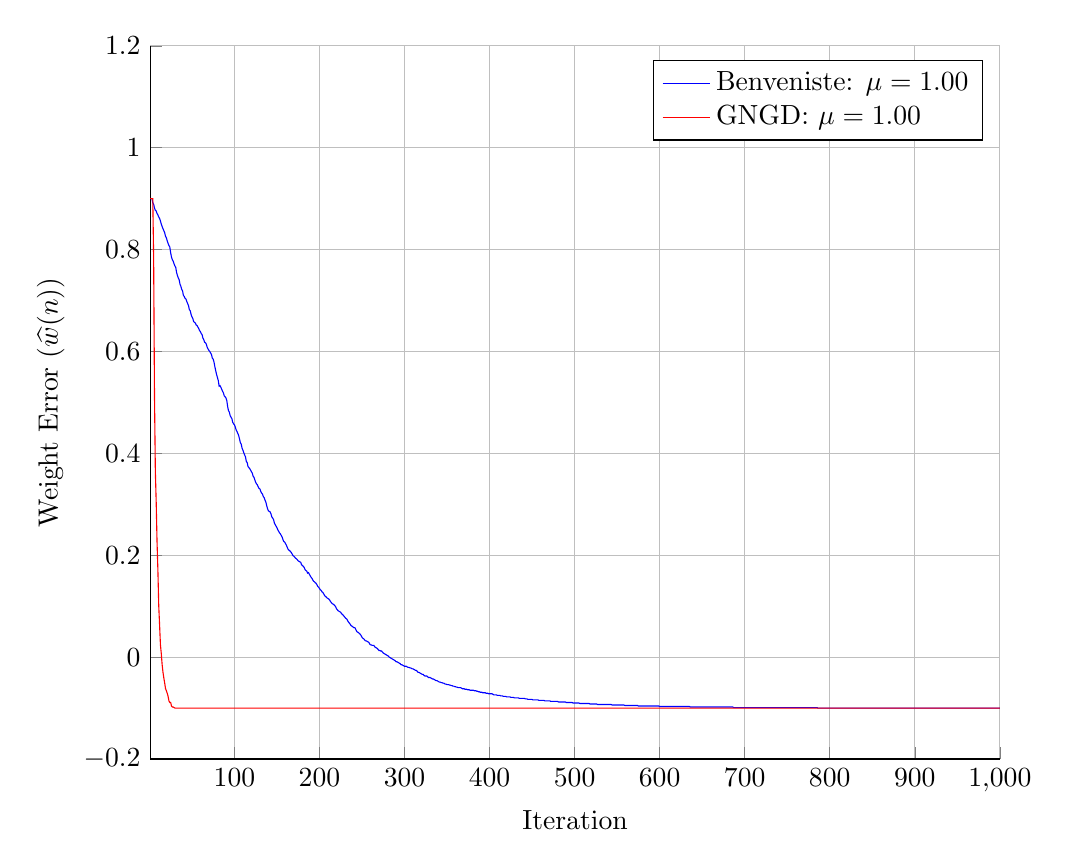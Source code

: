 % This file was created by matlab2tikz v0.4.7 (commit 1fe4f59b3318f420f97af7fe257e27c8a5568af7) running on MATLAB 8.3.
% Copyright (c) 2008--2014, Nico Schlömer <nico.schloemer@gmail.com>
% All rights reserved.
% Minimal pgfplots version: 1.3
% 
% The latest updates can be retrieved from
%   http://www.mathworks.com/matlabcentral/fileexchange/22022-matlab2tikz
% where you can also make suggestions and rate matlab2tikz.
% 
\begin{tikzpicture}

\begin{axis}[%
width=4.248in,
height=3.566in,
scale only axis,
xmin=1,
xmax=1000,
xlabel={Iteration},
xmajorgrids,
ymin=-0.2,
ymax=1.2,
ylabel={Weight Error ($\widehat{w}(n)$)},
ymajorgrids,
axis x line*=bottom,
axis y line*=left,
legend style={draw=black,fill=white,legend cell align=left}
]
\addplot [color=blue,solid]
  table[row sep=crcr]{1	0.9\\
2	0.9\\
3	0.9\\
4	0.892\\
5	0.889\\
6	0.882\\
7	0.877\\
8	0.876\\
9	0.871\\
10	0.868\\
11	0.864\\
12	0.861\\
13	0.856\\
14	0.85\\
15	0.845\\
16	0.841\\
17	0.837\\
18	0.833\\
19	0.826\\
20	0.823\\
21	0.817\\
22	0.812\\
23	0.808\\
24	0.805\\
25	0.794\\
26	0.785\\
27	0.78\\
28	0.777\\
29	0.772\\
30	0.768\\
31	0.765\\
32	0.755\\
33	0.749\\
34	0.744\\
35	0.741\\
36	0.732\\
37	0.728\\
38	0.722\\
39	0.719\\
40	0.71\\
41	0.708\\
42	0.704\\
43	0.703\\
44	0.698\\
45	0.694\\
46	0.69\\
47	0.682\\
48	0.68\\
49	0.673\\
50	0.668\\
51	0.665\\
52	0.659\\
53	0.657\\
54	0.656\\
55	0.652\\
56	0.651\\
57	0.648\\
58	0.645\\
59	0.641\\
60	0.639\\
61	0.635\\
62	0.633\\
63	0.626\\
64	0.623\\
65	0.618\\
66	0.617\\
67	0.614\\
68	0.608\\
69	0.605\\
70	0.602\\
71	0.6\\
72	0.597\\
73	0.594\\
74	0.587\\
75	0.585\\
76	0.579\\
77	0.57\\
78	0.562\\
79	0.555\\
80	0.549\\
81	0.543\\
82	0.532\\
83	0.533\\
84	0.53\\
85	0.526\\
86	0.522\\
87	0.519\\
88	0.513\\
89	0.511\\
90	0.509\\
91	0.504\\
92	0.492\\
93	0.484\\
94	0.481\\
95	0.474\\
96	0.471\\
97	0.468\\
98	0.461\\
99	0.458\\
100	0.456\\
101	0.452\\
102	0.446\\
103	0.443\\
104	0.439\\
105	0.435\\
106	0.428\\
107	0.421\\
108	0.418\\
109	0.41\\
110	0.406\\
111	0.401\\
112	0.397\\
113	0.393\\
114	0.384\\
115	0.382\\
116	0.374\\
117	0.372\\
118	0.37\\
119	0.367\\
120	0.364\\
121	0.361\\
122	0.355\\
123	0.353\\
124	0.348\\
125	0.343\\
126	0.34\\
127	0.338\\
128	0.334\\
129	0.331\\
130	0.33\\
131	0.325\\
132	0.322\\
133	0.32\\
134	0.315\\
135	0.313\\
136	0.308\\
137	0.304\\
138	0.297\\
139	0.291\\
140	0.287\\
141	0.286\\
142	0.285\\
143	0.281\\
144	0.275\\
145	0.273\\
146	0.27\\
147	0.263\\
148	0.26\\
149	0.257\\
150	0.254\\
151	0.25\\
152	0.247\\
153	0.244\\
154	0.242\\
155	0.239\\
156	0.236\\
157	0.231\\
158	0.227\\
159	0.226\\
160	0.223\\
161	0.22\\
162	0.216\\
163	0.212\\
164	0.21\\
165	0.209\\
166	0.207\\
167	0.205\\
168	0.202\\
169	0.199\\
170	0.198\\
171	0.196\\
172	0.194\\
173	0.193\\
174	0.191\\
175	0.189\\
176	0.188\\
177	0.187\\
178	0.186\\
179	0.181\\
180	0.18\\
181	0.178\\
182	0.176\\
183	0.172\\
184	0.17\\
185	0.169\\
186	0.165\\
187	0.166\\
188	0.163\\
189	0.16\\
190	0.157\\
191	0.155\\
192	0.152\\
193	0.149\\
194	0.148\\
195	0.146\\
196	0.145\\
197	0.142\\
198	0.139\\
199	0.137\\
200	0.135\\
201	0.132\\
202	0.131\\
203	0.128\\
204	0.127\\
205	0.124\\
206	0.121\\
207	0.119\\
208	0.118\\
209	0.116\\
210	0.115\\
211	0.114\\
212	0.112\\
213	0.109\\
214	0.107\\
215	0.105\\
216	0.104\\
217	0.103\\
218	0.101\\
219	0.099\\
220	0.095\\
221	0.093\\
222	0.091\\
223	0.09\\
224	0.089\\
225	0.088\\
226	0.085\\
227	0.084\\
228	0.082\\
229	0.08\\
230	0.078\\
231	0.076\\
232	0.075\\
233	0.072\\
234	0.069\\
235	0.067\\
236	0.065\\
237	0.062\\
238	0.061\\
239	0.06\\
240	0.058\\
241	0.058\\
242	0.057\\
243	0.053\\
244	0.05\\
245	0.049\\
246	0.048\\
247	0.046\\
248	0.045\\
249	0.042\\
250	0.039\\
251	0.037\\
252	0.036\\
253	0.034\\
254	0.032\\
255	0.032\\
256	0.031\\
257	0.03\\
258	0.029\\
259	0.026\\
260	0.024\\
261	0.024\\
262	0.023\\
263	0.023\\
264	0.023\\
265	0.02\\
266	0.019\\
267	0.018\\
268	0.017\\
269	0.015\\
270	0.013\\
271	0.013\\
272	0.012\\
273	0.012\\
274	0.01\\
275	0.008\\
276	0.007\\
277	0.006\\
278	0.005\\
279	0.004\\
280	0.003\\
281	0.002\\
282	0.0\\
283	-0.001\\
284	-0.002\\
285	-0.003\\
286	-0.004\\
287	-0.005\\
288	-0.006\\
289	-0.007\\
290	-0.009\\
291	-0.009\\
292	-0.01\\
293	-0.011\\
294	-0.012\\
295	-0.013\\
296	-0.015\\
297	-0.015\\
298	-0.016\\
299	-0.017\\
300	-0.018\\
301	-0.018\\
302	-0.018\\
303	-0.019\\
304	-0.02\\
305	-0.02\\
306	-0.021\\
307	-0.021\\
308	-0.022\\
309	-0.023\\
310	-0.023\\
311	-0.024\\
312	-0.025\\
313	-0.026\\
314	-0.026\\
315	-0.028\\
316	-0.03\\
317	-0.03\\
318	-0.031\\
319	-0.032\\
320	-0.033\\
321	-0.034\\
322	-0.034\\
323	-0.036\\
324	-0.037\\
325	-0.037\\
326	-0.037\\
327	-0.038\\
328	-0.04\\
329	-0.04\\
330	-0.04\\
331	-0.041\\
332	-0.042\\
333	-0.043\\
334	-0.043\\
335	-0.044\\
336	-0.045\\
337	-0.046\\
338	-0.046\\
339	-0.047\\
340	-0.048\\
341	-0.049\\
342	-0.049\\
343	-0.05\\
344	-0.05\\
345	-0.051\\
346	-0.051\\
347	-0.052\\
348	-0.053\\
349	-0.053\\
350	-0.054\\
351	-0.054\\
352	-0.054\\
353	-0.055\\
354	-0.055\\
355	-0.056\\
356	-0.056\\
357	-0.057\\
358	-0.057\\
359	-0.058\\
360	-0.058\\
361	-0.059\\
362	-0.059\\
363	-0.06\\
364	-0.06\\
365	-0.06\\
366	-0.06\\
367	-0.061\\
368	-0.062\\
369	-0.062\\
370	-0.062\\
371	-0.063\\
372	-0.063\\
373	-0.063\\
374	-0.064\\
375	-0.064\\
376	-0.064\\
377	-0.065\\
378	-0.065\\
379	-0.065\\
380	-0.065\\
381	-0.065\\
382	-0.066\\
383	-0.066\\
384	-0.066\\
385	-0.067\\
386	-0.067\\
387	-0.068\\
388	-0.068\\
389	-0.069\\
390	-0.069\\
391	-0.069\\
392	-0.07\\
393	-0.07\\
394	-0.07\\
395	-0.07\\
396	-0.071\\
397	-0.071\\
398	-0.071\\
399	-0.072\\
400	-0.072\\
401	-0.072\\
402	-0.072\\
403	-0.072\\
404	-0.073\\
405	-0.074\\
406	-0.074\\
407	-0.074\\
408	-0.074\\
409	-0.075\\
410	-0.075\\
411	-0.075\\
412	-0.075\\
413	-0.076\\
414	-0.076\\
415	-0.076\\
416	-0.077\\
417	-0.077\\
418	-0.077\\
419	-0.077\\
420	-0.078\\
421	-0.078\\
422	-0.078\\
423	-0.078\\
424	-0.078\\
425	-0.079\\
426	-0.079\\
427	-0.079\\
428	-0.079\\
429	-0.08\\
430	-0.08\\
431	-0.08\\
432	-0.08\\
433	-0.08\\
434	-0.08\\
435	-0.081\\
436	-0.081\\
437	-0.081\\
438	-0.081\\
439	-0.081\\
440	-0.081\\
441	-0.081\\
442	-0.082\\
443	-0.082\\
444	-0.082\\
445	-0.083\\
446	-0.083\\
447	-0.083\\
448	-0.083\\
449	-0.083\\
450	-0.083\\
451	-0.084\\
452	-0.084\\
453	-0.084\\
454	-0.084\\
455	-0.084\\
456	-0.084\\
457	-0.084\\
458	-0.085\\
459	-0.085\\
460	-0.085\\
461	-0.085\\
462	-0.085\\
463	-0.085\\
464	-0.085\\
465	-0.086\\
466	-0.086\\
467	-0.086\\
468	-0.086\\
469	-0.086\\
470	-0.086\\
471	-0.086\\
472	-0.087\\
473	-0.087\\
474	-0.087\\
475	-0.087\\
476	-0.087\\
477	-0.087\\
478	-0.087\\
479	-0.087\\
480	-0.087\\
481	-0.088\\
482	-0.088\\
483	-0.088\\
484	-0.088\\
485	-0.088\\
486	-0.088\\
487	-0.088\\
488	-0.088\\
489	-0.088\\
490	-0.089\\
491	-0.089\\
492	-0.089\\
493	-0.089\\
494	-0.089\\
495	-0.089\\
496	-0.089\\
497	-0.089\\
498	-0.09\\
499	-0.09\\
500	-0.09\\
501	-0.09\\
502	-0.09\\
503	-0.09\\
504	-0.09\\
505	-0.09\\
506	-0.091\\
507	-0.091\\
508	-0.091\\
509	-0.091\\
510	-0.091\\
511	-0.091\\
512	-0.091\\
513	-0.091\\
514	-0.091\\
515	-0.091\\
516	-0.091\\
517	-0.091\\
518	-0.092\\
519	-0.092\\
520	-0.092\\
521	-0.092\\
522	-0.092\\
523	-0.092\\
524	-0.092\\
525	-0.092\\
526	-0.092\\
527	-0.093\\
528	-0.093\\
529	-0.093\\
530	-0.093\\
531	-0.093\\
532	-0.093\\
533	-0.093\\
534	-0.093\\
535	-0.093\\
536	-0.093\\
537	-0.093\\
538	-0.093\\
539	-0.093\\
540	-0.093\\
541	-0.093\\
542	-0.093\\
543	-0.093\\
544	-0.094\\
545	-0.094\\
546	-0.094\\
547	-0.094\\
548	-0.094\\
549	-0.094\\
550	-0.094\\
551	-0.094\\
552	-0.094\\
553	-0.094\\
554	-0.094\\
555	-0.094\\
556	-0.094\\
557	-0.094\\
558	-0.094\\
559	-0.095\\
560	-0.095\\
561	-0.095\\
562	-0.095\\
563	-0.095\\
564	-0.095\\
565	-0.095\\
566	-0.095\\
567	-0.095\\
568	-0.095\\
569	-0.095\\
570	-0.095\\
571	-0.095\\
572	-0.095\\
573	-0.095\\
574	-0.095\\
575	-0.096\\
576	-0.096\\
577	-0.096\\
578	-0.096\\
579	-0.096\\
580	-0.096\\
581	-0.096\\
582	-0.096\\
583	-0.096\\
584	-0.096\\
585	-0.096\\
586	-0.096\\
587	-0.096\\
588	-0.096\\
589	-0.096\\
590	-0.096\\
591	-0.096\\
592	-0.096\\
593	-0.096\\
594	-0.096\\
595	-0.096\\
596	-0.096\\
597	-0.096\\
598	-0.096\\
599	-0.096\\
600	-0.097\\
601	-0.097\\
602	-0.097\\
603	-0.097\\
604	-0.097\\
605	-0.097\\
606	-0.097\\
607	-0.097\\
608	-0.097\\
609	-0.097\\
610	-0.097\\
611	-0.097\\
612	-0.097\\
613	-0.097\\
614	-0.097\\
615	-0.097\\
616	-0.097\\
617	-0.097\\
618	-0.097\\
619	-0.097\\
620	-0.097\\
621	-0.097\\
622	-0.097\\
623	-0.097\\
624	-0.097\\
625	-0.097\\
626	-0.097\\
627	-0.097\\
628	-0.097\\
629	-0.097\\
630	-0.097\\
631	-0.097\\
632	-0.097\\
633	-0.097\\
634	-0.097\\
635	-0.097\\
636	-0.098\\
637	-0.098\\
638	-0.098\\
639	-0.098\\
640	-0.098\\
641	-0.098\\
642	-0.098\\
643	-0.098\\
644	-0.098\\
645	-0.098\\
646	-0.098\\
647	-0.098\\
648	-0.098\\
649	-0.098\\
650	-0.098\\
651	-0.098\\
652	-0.098\\
653	-0.098\\
654	-0.098\\
655	-0.098\\
656	-0.098\\
657	-0.098\\
658	-0.098\\
659	-0.098\\
660	-0.098\\
661	-0.098\\
662	-0.098\\
663	-0.098\\
664	-0.098\\
665	-0.098\\
666	-0.098\\
667	-0.098\\
668	-0.098\\
669	-0.098\\
670	-0.098\\
671	-0.098\\
672	-0.098\\
673	-0.098\\
674	-0.098\\
675	-0.098\\
676	-0.098\\
677	-0.098\\
678	-0.098\\
679	-0.098\\
680	-0.098\\
681	-0.098\\
682	-0.098\\
683	-0.098\\
684	-0.098\\
685	-0.098\\
686	-0.098\\
687	-0.099\\
688	-0.099\\
689	-0.099\\
690	-0.099\\
691	-0.099\\
692	-0.099\\
693	-0.099\\
694	-0.099\\
695	-0.099\\
696	-0.099\\
697	-0.099\\
698	-0.099\\
699	-0.099\\
700	-0.099\\
701	-0.099\\
702	-0.099\\
703	-0.099\\
704	-0.099\\
705	-0.099\\
706	-0.099\\
707	-0.099\\
708	-0.099\\
709	-0.099\\
710	-0.099\\
711	-0.099\\
712	-0.099\\
713	-0.099\\
714	-0.099\\
715	-0.099\\
716	-0.099\\
717	-0.099\\
718	-0.099\\
719	-0.099\\
720	-0.099\\
721	-0.099\\
722	-0.099\\
723	-0.099\\
724	-0.099\\
725	-0.099\\
726	-0.099\\
727	-0.099\\
728	-0.099\\
729	-0.099\\
730	-0.099\\
731	-0.099\\
732	-0.099\\
733	-0.099\\
734	-0.099\\
735	-0.099\\
736	-0.099\\
737	-0.099\\
738	-0.099\\
739	-0.099\\
740	-0.099\\
741	-0.099\\
742	-0.099\\
743	-0.099\\
744	-0.099\\
745	-0.099\\
746	-0.099\\
747	-0.099\\
748	-0.099\\
749	-0.099\\
750	-0.099\\
751	-0.099\\
752	-0.099\\
753	-0.099\\
754	-0.099\\
755	-0.099\\
756	-0.099\\
757	-0.099\\
758	-0.099\\
759	-0.099\\
760	-0.099\\
761	-0.099\\
762	-0.099\\
763	-0.099\\
764	-0.099\\
765	-0.099\\
766	-0.099\\
767	-0.099\\
768	-0.099\\
769	-0.099\\
770	-0.099\\
771	-0.099\\
772	-0.099\\
773	-0.099\\
774	-0.099\\
775	-0.099\\
776	-0.099\\
777	-0.099\\
778	-0.099\\
779	-0.099\\
780	-0.099\\
781	-0.099\\
782	-0.099\\
783	-0.099\\
784	-0.099\\
785	-0.099\\
786	-0.1\\
787	-0.1\\
788	-0.1\\
789	-0.1\\
790	-0.1\\
791	-0.1\\
792	-0.1\\
793	-0.1\\
794	-0.1\\
795	-0.1\\
796	-0.1\\
797	-0.1\\
798	-0.1\\
799	-0.1\\
800	-0.1\\
801	-0.1\\
802	-0.1\\
803	-0.1\\
804	-0.1\\
805	-0.1\\
806	-0.1\\
807	-0.1\\
808	-0.1\\
809	-0.1\\
810	-0.1\\
811	-0.1\\
812	-0.1\\
813	-0.1\\
814	-0.1\\
815	-0.1\\
816	-0.1\\
817	-0.1\\
818	-0.1\\
819	-0.1\\
820	-0.1\\
821	-0.1\\
822	-0.1\\
823	-0.1\\
824	-0.1\\
825	-0.1\\
826	-0.1\\
827	-0.1\\
828	-0.1\\
829	-0.1\\
830	-0.1\\
831	-0.1\\
832	-0.1\\
833	-0.1\\
834	-0.1\\
835	-0.1\\
836	-0.1\\
837	-0.1\\
838	-0.1\\
839	-0.1\\
840	-0.1\\
841	-0.1\\
842	-0.1\\
843	-0.1\\
844	-0.1\\
845	-0.1\\
846	-0.1\\
847	-0.1\\
848	-0.1\\
849	-0.1\\
850	-0.1\\
851	-0.1\\
852	-0.1\\
853	-0.1\\
854	-0.1\\
855	-0.1\\
856	-0.1\\
857	-0.1\\
858	-0.1\\
859	-0.1\\
860	-0.1\\
861	-0.1\\
862	-0.1\\
863	-0.1\\
864	-0.1\\
865	-0.1\\
866	-0.1\\
867	-0.1\\
868	-0.1\\
869	-0.1\\
870	-0.1\\
871	-0.1\\
872	-0.1\\
873	-0.1\\
874	-0.1\\
875	-0.1\\
876	-0.1\\
877	-0.1\\
878	-0.1\\
879	-0.1\\
880	-0.1\\
881	-0.1\\
882	-0.1\\
883	-0.1\\
884	-0.1\\
885	-0.1\\
886	-0.1\\
887	-0.1\\
888	-0.1\\
889	-0.1\\
890	-0.1\\
891	-0.1\\
892	-0.1\\
893	-0.1\\
894	-0.1\\
895	-0.1\\
896	-0.1\\
897	-0.1\\
898	-0.1\\
899	-0.1\\
900	-0.1\\
901	-0.1\\
902	-0.1\\
903	-0.1\\
904	-0.1\\
905	-0.1\\
906	-0.1\\
907	-0.1\\
908	-0.1\\
909	-0.1\\
910	-0.1\\
911	-0.1\\
912	-0.1\\
913	-0.1\\
914	-0.1\\
915	-0.1\\
916	-0.1\\
917	-0.1\\
918	-0.1\\
919	-0.1\\
920	-0.1\\
921	-0.1\\
922	-0.1\\
923	-0.1\\
924	-0.1\\
925	-0.1\\
926	-0.1\\
927	-0.1\\
928	-0.1\\
929	-0.1\\
930	-0.1\\
931	-0.1\\
932	-0.1\\
933	-0.1\\
934	-0.1\\
935	-0.1\\
936	-0.1\\
937	-0.1\\
938	-0.1\\
939	-0.1\\
940	-0.1\\
941	-0.1\\
942	-0.1\\
943	-0.1\\
944	-0.1\\
945	-0.1\\
946	-0.1\\
947	-0.1\\
948	-0.1\\
949	-0.1\\
950	-0.1\\
951	-0.1\\
952	-0.1\\
953	-0.1\\
954	-0.1\\
955	-0.1\\
956	-0.1\\
957	-0.1\\
958	-0.1\\
959	-0.1\\
960	-0.1\\
961	-0.1\\
962	-0.1\\
963	-0.1\\
964	-0.1\\
965	-0.1\\
966	-0.1\\
967	-0.1\\
968	-0.1\\
969	-0.1\\
970	-0.1\\
971	-0.1\\
972	-0.1\\
973	-0.1\\
974	-0.1\\
975	-0.1\\
976	-0.1\\
977	-0.1\\
978	-0.1\\
979	-0.1\\
980	-0.1\\
981	-0.1\\
982	-0.1\\
983	-0.1\\
984	-0.1\\
985	-0.1\\
986	-0.1\\
987	-0.1\\
988	-0.1\\
989	-0.1\\
990	-0.1\\
991	-0.1\\
992	-0.1\\
993	-0.1\\
994	-0.1\\
995	-0.1\\
996	-0.1\\
997	-0.1\\
998	-0.1\\
999	-0.1\\
1000	-0.1\\
1001	-0.1\\
};
\addlegendentry{Benveniste: $\mu=1.00$};

\addplot [color=red,solid]
  table[row sep=crcr]{1	0.9\\
2	0.9\\
3	0.9\\
4	0.9\\
5	0.784\\
6	0.515\\
7	0.366\\
8	0.305\\
9	0.226\\
10	0.171\\
11	0.101\\
12	0.063\\
13	0.024\\
14	0.007\\
15	-0.015\\
16	-0.03\\
17	-0.041\\
18	-0.051\\
19	-0.062\\
20	-0.066\\
21	-0.071\\
22	-0.077\\
23	-0.086\\
24	-0.089\\
25	-0.089\\
26	-0.096\\
27	-0.098\\
28	-0.098\\
29	-0.099\\
30	-0.1\\
31	-0.1\\
32	-0.1\\
33	-0.1\\
34	-0.1\\
35	-0.1\\
36	-0.1\\
37	-0.1\\
38	-0.1\\
39	-0.1\\
40	-0.1\\
41	-0.1\\
42	-0.1\\
43	-0.1\\
44	-0.1\\
45	-0.1\\
46	-0.1\\
47	-0.1\\
48	-0.1\\
49	-0.1\\
50	-0.1\\
51	-0.1\\
52	-0.1\\
53	-0.1\\
54	-0.1\\
55	-0.1\\
56	-0.1\\
57	-0.1\\
58	-0.1\\
59	-0.1\\
60	-0.1\\
61	-0.1\\
62	-0.1\\
63	-0.1\\
64	-0.1\\
65	-0.1\\
66	-0.1\\
67	-0.1\\
68	-0.1\\
69	-0.1\\
70	-0.1\\
71	-0.1\\
72	-0.1\\
73	-0.1\\
74	-0.1\\
75	-0.1\\
76	-0.1\\
77	-0.1\\
78	-0.1\\
79	-0.1\\
80	-0.1\\
81	-0.1\\
82	-0.1\\
83	-0.1\\
84	-0.1\\
85	-0.1\\
86	-0.1\\
87	-0.1\\
88	-0.1\\
89	-0.1\\
90	-0.1\\
91	-0.1\\
92	-0.1\\
93	-0.1\\
94	-0.1\\
95	-0.1\\
96	-0.1\\
97	-0.1\\
98	-0.1\\
99	-0.1\\
100	-0.1\\
101	-0.1\\
102	-0.1\\
103	-0.1\\
104	-0.1\\
105	-0.1\\
106	-0.1\\
107	-0.1\\
108	-0.1\\
109	-0.1\\
110	-0.1\\
111	-0.1\\
112	-0.1\\
113	-0.1\\
114	-0.1\\
115	-0.1\\
116	-0.1\\
117	-0.1\\
118	-0.1\\
119	-0.1\\
120	-0.1\\
121	-0.1\\
122	-0.1\\
123	-0.1\\
124	-0.1\\
125	-0.1\\
126	-0.1\\
127	-0.1\\
128	-0.1\\
129	-0.1\\
130	-0.1\\
131	-0.1\\
132	-0.1\\
133	-0.1\\
134	-0.1\\
135	-0.1\\
136	-0.1\\
137	-0.1\\
138	-0.1\\
139	-0.1\\
140	-0.1\\
141	-0.1\\
142	-0.1\\
143	-0.1\\
144	-0.1\\
145	-0.1\\
146	-0.1\\
147	-0.1\\
148	-0.1\\
149	-0.1\\
150	-0.1\\
151	-0.1\\
152	-0.1\\
153	-0.1\\
154	-0.1\\
155	-0.1\\
156	-0.1\\
157	-0.1\\
158	-0.1\\
159	-0.1\\
160	-0.1\\
161	-0.1\\
162	-0.1\\
163	-0.1\\
164	-0.1\\
165	-0.1\\
166	-0.1\\
167	-0.1\\
168	-0.1\\
169	-0.1\\
170	-0.1\\
171	-0.1\\
172	-0.1\\
173	-0.1\\
174	-0.1\\
175	-0.1\\
176	-0.1\\
177	-0.1\\
178	-0.1\\
179	-0.1\\
180	-0.1\\
181	-0.1\\
182	-0.1\\
183	-0.1\\
184	-0.1\\
185	-0.1\\
186	-0.1\\
187	-0.1\\
188	-0.1\\
189	-0.1\\
190	-0.1\\
191	-0.1\\
192	-0.1\\
193	-0.1\\
194	-0.1\\
195	-0.1\\
196	-0.1\\
197	-0.1\\
198	-0.1\\
199	-0.1\\
200	-0.1\\
201	-0.1\\
202	-0.1\\
203	-0.1\\
204	-0.1\\
205	-0.1\\
206	-0.1\\
207	-0.1\\
208	-0.1\\
209	-0.1\\
210	-0.1\\
211	-0.1\\
212	-0.1\\
213	-0.1\\
214	-0.1\\
215	-0.1\\
216	-0.1\\
217	-0.1\\
218	-0.1\\
219	-0.1\\
220	-0.1\\
221	-0.1\\
222	-0.1\\
223	-0.1\\
224	-0.1\\
225	-0.1\\
226	-0.1\\
227	-0.1\\
228	-0.1\\
229	-0.1\\
230	-0.1\\
231	-0.1\\
232	-0.1\\
233	-0.1\\
234	-0.1\\
235	-0.1\\
236	-0.1\\
237	-0.1\\
238	-0.1\\
239	-0.1\\
240	-0.1\\
241	-0.1\\
242	-0.1\\
243	-0.1\\
244	-0.1\\
245	-0.1\\
246	-0.1\\
247	-0.1\\
248	-0.1\\
249	-0.1\\
250	-0.1\\
251	-0.1\\
252	-0.1\\
253	-0.1\\
254	-0.1\\
255	-0.1\\
256	-0.1\\
257	-0.1\\
258	-0.1\\
259	-0.1\\
260	-0.1\\
261	-0.1\\
262	-0.1\\
263	-0.1\\
264	-0.1\\
265	-0.1\\
266	-0.1\\
267	-0.1\\
268	-0.1\\
269	-0.1\\
270	-0.1\\
271	-0.1\\
272	-0.1\\
273	-0.1\\
274	-0.1\\
275	-0.1\\
276	-0.1\\
277	-0.1\\
278	-0.1\\
279	-0.1\\
280	-0.1\\
281	-0.1\\
282	-0.1\\
283	-0.1\\
284	-0.1\\
285	-0.1\\
286	-0.1\\
287	-0.1\\
288	-0.1\\
289	-0.1\\
290	-0.1\\
291	-0.1\\
292	-0.1\\
293	-0.1\\
294	-0.1\\
295	-0.1\\
296	-0.1\\
297	-0.1\\
298	-0.1\\
299	-0.1\\
300	-0.1\\
301	-0.1\\
302	-0.1\\
303	-0.1\\
304	-0.1\\
305	-0.1\\
306	-0.1\\
307	-0.1\\
308	-0.1\\
309	-0.1\\
310	-0.1\\
311	-0.1\\
312	-0.1\\
313	-0.1\\
314	-0.1\\
315	-0.1\\
316	-0.1\\
317	-0.1\\
318	-0.1\\
319	-0.1\\
320	-0.1\\
321	-0.1\\
322	-0.1\\
323	-0.1\\
324	-0.1\\
325	-0.1\\
326	-0.1\\
327	-0.1\\
328	-0.1\\
329	-0.1\\
330	-0.1\\
331	-0.1\\
332	-0.1\\
333	-0.1\\
334	-0.1\\
335	-0.1\\
336	-0.1\\
337	-0.1\\
338	-0.1\\
339	-0.1\\
340	-0.1\\
341	-0.1\\
342	-0.1\\
343	-0.1\\
344	-0.1\\
345	-0.1\\
346	-0.1\\
347	-0.1\\
348	-0.1\\
349	-0.1\\
350	-0.1\\
351	-0.1\\
352	-0.1\\
353	-0.1\\
354	-0.1\\
355	-0.1\\
356	-0.1\\
357	-0.1\\
358	-0.1\\
359	-0.1\\
360	-0.1\\
361	-0.1\\
362	-0.1\\
363	-0.1\\
364	-0.1\\
365	-0.1\\
366	-0.1\\
367	-0.1\\
368	-0.1\\
369	-0.1\\
370	-0.1\\
371	-0.1\\
372	-0.1\\
373	-0.1\\
374	-0.1\\
375	-0.1\\
376	-0.1\\
377	-0.1\\
378	-0.1\\
379	-0.1\\
380	-0.1\\
381	-0.1\\
382	-0.1\\
383	-0.1\\
384	-0.1\\
385	-0.1\\
386	-0.1\\
387	-0.1\\
388	-0.1\\
389	-0.1\\
390	-0.1\\
391	-0.1\\
392	-0.1\\
393	-0.1\\
394	-0.1\\
395	-0.1\\
396	-0.1\\
397	-0.1\\
398	-0.1\\
399	-0.1\\
400	-0.1\\
401	-0.1\\
402	-0.1\\
403	-0.1\\
404	-0.1\\
405	-0.1\\
406	-0.1\\
407	-0.1\\
408	-0.1\\
409	-0.1\\
410	-0.1\\
411	-0.1\\
412	-0.1\\
413	-0.1\\
414	-0.1\\
415	-0.1\\
416	-0.1\\
417	-0.1\\
418	-0.1\\
419	-0.1\\
420	-0.1\\
421	-0.1\\
422	-0.1\\
423	-0.1\\
424	-0.1\\
425	-0.1\\
426	-0.1\\
427	-0.1\\
428	-0.1\\
429	-0.1\\
430	-0.1\\
431	-0.1\\
432	-0.1\\
433	-0.1\\
434	-0.1\\
435	-0.1\\
436	-0.1\\
437	-0.1\\
438	-0.1\\
439	-0.1\\
440	-0.1\\
441	-0.1\\
442	-0.1\\
443	-0.1\\
444	-0.1\\
445	-0.1\\
446	-0.1\\
447	-0.1\\
448	-0.1\\
449	-0.1\\
450	-0.1\\
451	-0.1\\
452	-0.1\\
453	-0.1\\
454	-0.1\\
455	-0.1\\
456	-0.1\\
457	-0.1\\
458	-0.1\\
459	-0.1\\
460	-0.1\\
461	-0.1\\
462	-0.1\\
463	-0.1\\
464	-0.1\\
465	-0.1\\
466	-0.1\\
467	-0.1\\
468	-0.1\\
469	-0.1\\
470	-0.1\\
471	-0.1\\
472	-0.1\\
473	-0.1\\
474	-0.1\\
475	-0.1\\
476	-0.1\\
477	-0.1\\
478	-0.1\\
479	-0.1\\
480	-0.1\\
481	-0.1\\
482	-0.1\\
483	-0.1\\
484	-0.1\\
485	-0.1\\
486	-0.1\\
487	-0.1\\
488	-0.1\\
489	-0.1\\
490	-0.1\\
491	-0.1\\
492	-0.1\\
493	-0.1\\
494	-0.1\\
495	-0.1\\
496	-0.1\\
497	-0.1\\
498	-0.1\\
499	-0.1\\
500	-0.1\\
501	-0.1\\
502	-0.1\\
503	-0.1\\
504	-0.1\\
505	-0.1\\
506	-0.1\\
507	-0.1\\
508	-0.1\\
509	-0.1\\
510	-0.1\\
511	-0.1\\
512	-0.1\\
513	-0.1\\
514	-0.1\\
515	-0.1\\
516	-0.1\\
517	-0.1\\
518	-0.1\\
519	-0.1\\
520	-0.1\\
521	-0.1\\
522	-0.1\\
523	-0.1\\
524	-0.1\\
525	-0.1\\
526	-0.1\\
527	-0.1\\
528	-0.1\\
529	-0.1\\
530	-0.1\\
531	-0.1\\
532	-0.1\\
533	-0.1\\
534	-0.1\\
535	-0.1\\
536	-0.1\\
537	-0.1\\
538	-0.1\\
539	-0.1\\
540	-0.1\\
541	-0.1\\
542	-0.1\\
543	-0.1\\
544	-0.1\\
545	-0.1\\
546	-0.1\\
547	-0.1\\
548	-0.1\\
549	-0.1\\
550	-0.1\\
551	-0.1\\
552	-0.1\\
553	-0.1\\
554	-0.1\\
555	-0.1\\
556	-0.1\\
557	-0.1\\
558	-0.1\\
559	-0.1\\
560	-0.1\\
561	-0.1\\
562	-0.1\\
563	-0.1\\
564	-0.1\\
565	-0.1\\
566	-0.1\\
567	-0.1\\
568	-0.1\\
569	-0.1\\
570	-0.1\\
571	-0.1\\
572	-0.1\\
573	-0.1\\
574	-0.1\\
575	-0.1\\
576	-0.1\\
577	-0.1\\
578	-0.1\\
579	-0.1\\
580	-0.1\\
581	-0.1\\
582	-0.1\\
583	-0.1\\
584	-0.1\\
585	-0.1\\
586	-0.1\\
587	-0.1\\
588	-0.1\\
589	-0.1\\
590	-0.1\\
591	-0.1\\
592	-0.1\\
593	-0.1\\
594	-0.1\\
595	-0.1\\
596	-0.1\\
597	-0.1\\
598	-0.1\\
599	-0.1\\
600	-0.1\\
601	-0.1\\
602	-0.1\\
603	-0.1\\
604	-0.1\\
605	-0.1\\
606	-0.1\\
607	-0.1\\
608	-0.1\\
609	-0.1\\
610	-0.1\\
611	-0.1\\
612	-0.1\\
613	-0.1\\
614	-0.1\\
615	-0.1\\
616	-0.1\\
617	-0.1\\
618	-0.1\\
619	-0.1\\
620	-0.1\\
621	-0.1\\
622	-0.1\\
623	-0.1\\
624	-0.1\\
625	-0.1\\
626	-0.1\\
627	-0.1\\
628	-0.1\\
629	-0.1\\
630	-0.1\\
631	-0.1\\
632	-0.1\\
633	-0.1\\
634	-0.1\\
635	-0.1\\
636	-0.1\\
637	-0.1\\
638	-0.1\\
639	-0.1\\
640	-0.1\\
641	-0.1\\
642	-0.1\\
643	-0.1\\
644	-0.1\\
645	-0.1\\
646	-0.1\\
647	-0.1\\
648	-0.1\\
649	-0.1\\
650	-0.1\\
651	-0.1\\
652	-0.1\\
653	-0.1\\
654	-0.1\\
655	-0.1\\
656	-0.1\\
657	-0.1\\
658	-0.1\\
659	-0.1\\
660	-0.1\\
661	-0.1\\
662	-0.1\\
663	-0.1\\
664	-0.1\\
665	-0.1\\
666	-0.1\\
667	-0.1\\
668	-0.1\\
669	-0.1\\
670	-0.1\\
671	-0.1\\
672	-0.1\\
673	-0.1\\
674	-0.1\\
675	-0.1\\
676	-0.1\\
677	-0.1\\
678	-0.1\\
679	-0.1\\
680	-0.1\\
681	-0.1\\
682	-0.1\\
683	-0.1\\
684	-0.1\\
685	-0.1\\
686	-0.1\\
687	-0.1\\
688	-0.1\\
689	-0.1\\
690	-0.1\\
691	-0.1\\
692	-0.1\\
693	-0.1\\
694	-0.1\\
695	-0.1\\
696	-0.1\\
697	-0.1\\
698	-0.1\\
699	-0.1\\
700	-0.1\\
701	-0.1\\
702	-0.1\\
703	-0.1\\
704	-0.1\\
705	-0.1\\
706	-0.1\\
707	-0.1\\
708	-0.1\\
709	-0.1\\
710	-0.1\\
711	-0.1\\
712	-0.1\\
713	-0.1\\
714	-0.1\\
715	-0.1\\
716	-0.1\\
717	-0.1\\
718	-0.1\\
719	-0.1\\
720	-0.1\\
721	-0.1\\
722	-0.1\\
723	-0.1\\
724	-0.1\\
725	-0.1\\
726	-0.1\\
727	-0.1\\
728	-0.1\\
729	-0.1\\
730	-0.1\\
731	-0.1\\
732	-0.1\\
733	-0.1\\
734	-0.1\\
735	-0.1\\
736	-0.1\\
737	-0.1\\
738	-0.1\\
739	-0.1\\
740	-0.1\\
741	-0.1\\
742	-0.1\\
743	-0.1\\
744	-0.1\\
745	-0.1\\
746	-0.1\\
747	-0.1\\
748	-0.1\\
749	-0.1\\
750	-0.1\\
751	-0.1\\
752	-0.1\\
753	-0.1\\
754	-0.1\\
755	-0.1\\
756	-0.1\\
757	-0.1\\
758	-0.1\\
759	-0.1\\
760	-0.1\\
761	-0.1\\
762	-0.1\\
763	-0.1\\
764	-0.1\\
765	-0.1\\
766	-0.1\\
767	-0.1\\
768	-0.1\\
769	-0.1\\
770	-0.1\\
771	-0.1\\
772	-0.1\\
773	-0.1\\
774	-0.1\\
775	-0.1\\
776	-0.1\\
777	-0.1\\
778	-0.1\\
779	-0.1\\
780	-0.1\\
781	-0.1\\
782	-0.1\\
783	-0.1\\
784	-0.1\\
785	-0.1\\
786	-0.1\\
787	-0.1\\
788	-0.1\\
789	-0.1\\
790	-0.1\\
791	-0.1\\
792	-0.1\\
793	-0.1\\
794	-0.1\\
795	-0.1\\
796	-0.1\\
797	-0.1\\
798	-0.1\\
799	-0.1\\
800	-0.1\\
801	-0.1\\
802	-0.1\\
803	-0.1\\
804	-0.1\\
805	-0.1\\
806	-0.1\\
807	-0.1\\
808	-0.1\\
809	-0.1\\
810	-0.1\\
811	-0.1\\
812	-0.1\\
813	-0.1\\
814	-0.1\\
815	-0.1\\
816	-0.1\\
817	-0.1\\
818	-0.1\\
819	-0.1\\
820	-0.1\\
821	-0.1\\
822	-0.1\\
823	-0.1\\
824	-0.1\\
825	-0.1\\
826	-0.1\\
827	-0.1\\
828	-0.1\\
829	-0.1\\
830	-0.1\\
831	-0.1\\
832	-0.1\\
833	-0.1\\
834	-0.1\\
835	-0.1\\
836	-0.1\\
837	-0.1\\
838	-0.1\\
839	-0.1\\
840	-0.1\\
841	-0.1\\
842	-0.1\\
843	-0.1\\
844	-0.1\\
845	-0.1\\
846	-0.1\\
847	-0.1\\
848	-0.1\\
849	-0.1\\
850	-0.1\\
851	-0.1\\
852	-0.1\\
853	-0.1\\
854	-0.1\\
855	-0.1\\
856	-0.1\\
857	-0.1\\
858	-0.1\\
859	-0.1\\
860	-0.1\\
861	-0.1\\
862	-0.1\\
863	-0.1\\
864	-0.1\\
865	-0.1\\
866	-0.1\\
867	-0.1\\
868	-0.1\\
869	-0.1\\
870	-0.1\\
871	-0.1\\
872	-0.1\\
873	-0.1\\
874	-0.1\\
875	-0.1\\
876	-0.1\\
877	-0.1\\
878	-0.1\\
879	-0.1\\
880	-0.1\\
881	-0.1\\
882	-0.1\\
883	-0.1\\
884	-0.1\\
885	-0.1\\
886	-0.1\\
887	-0.1\\
888	-0.1\\
889	-0.1\\
890	-0.1\\
891	-0.1\\
892	-0.1\\
893	-0.1\\
894	-0.1\\
895	-0.1\\
896	-0.1\\
897	-0.1\\
898	-0.1\\
899	-0.1\\
900	-0.1\\
901	-0.1\\
902	-0.1\\
903	-0.1\\
904	-0.1\\
905	-0.1\\
906	-0.1\\
907	-0.1\\
908	-0.1\\
909	-0.1\\
910	-0.1\\
911	-0.1\\
912	-0.1\\
913	-0.1\\
914	-0.1\\
915	-0.1\\
916	-0.1\\
917	-0.1\\
918	-0.1\\
919	-0.1\\
920	-0.1\\
921	-0.1\\
922	-0.1\\
923	-0.1\\
924	-0.1\\
925	-0.1\\
926	-0.1\\
927	-0.1\\
928	-0.1\\
929	-0.1\\
930	-0.1\\
931	-0.1\\
932	-0.1\\
933	-0.1\\
934	-0.1\\
935	-0.1\\
936	-0.1\\
937	-0.1\\
938	-0.1\\
939	-0.1\\
940	-0.1\\
941	-0.1\\
942	-0.1\\
943	-0.1\\
944	-0.1\\
945	-0.1\\
946	-0.1\\
947	-0.1\\
948	-0.1\\
949	-0.1\\
950	-0.1\\
951	-0.1\\
952	-0.1\\
953	-0.1\\
954	-0.1\\
955	-0.1\\
956	-0.1\\
957	-0.1\\
958	-0.1\\
959	-0.1\\
960	-0.1\\
961	-0.1\\
962	-0.1\\
963	-0.1\\
964	-0.1\\
965	-0.1\\
966	-0.1\\
967	-0.1\\
968	-0.1\\
969	-0.1\\
970	-0.1\\
971	-0.1\\
972	-0.1\\
973	-0.1\\
974	-0.1\\
975	-0.1\\
976	-0.1\\
977	-0.1\\
978	-0.1\\
979	-0.1\\
980	-0.1\\
981	-0.1\\
982	-0.1\\
983	-0.1\\
984	-0.1\\
985	-0.1\\
986	-0.1\\
987	-0.1\\
988	-0.1\\
989	-0.1\\
990	-0.1\\
991	-0.1\\
992	-0.1\\
993	-0.1\\
994	-0.1\\
995	-0.1\\
996	-0.1\\
997	-0.1\\
998	-0.1\\
999	-0.1\\
1000	-0.1\\
1001	-0.1\\
};
\addlegendentry{GNGD: $\mu=1.00$};

\end{axis}
\end{tikzpicture}%